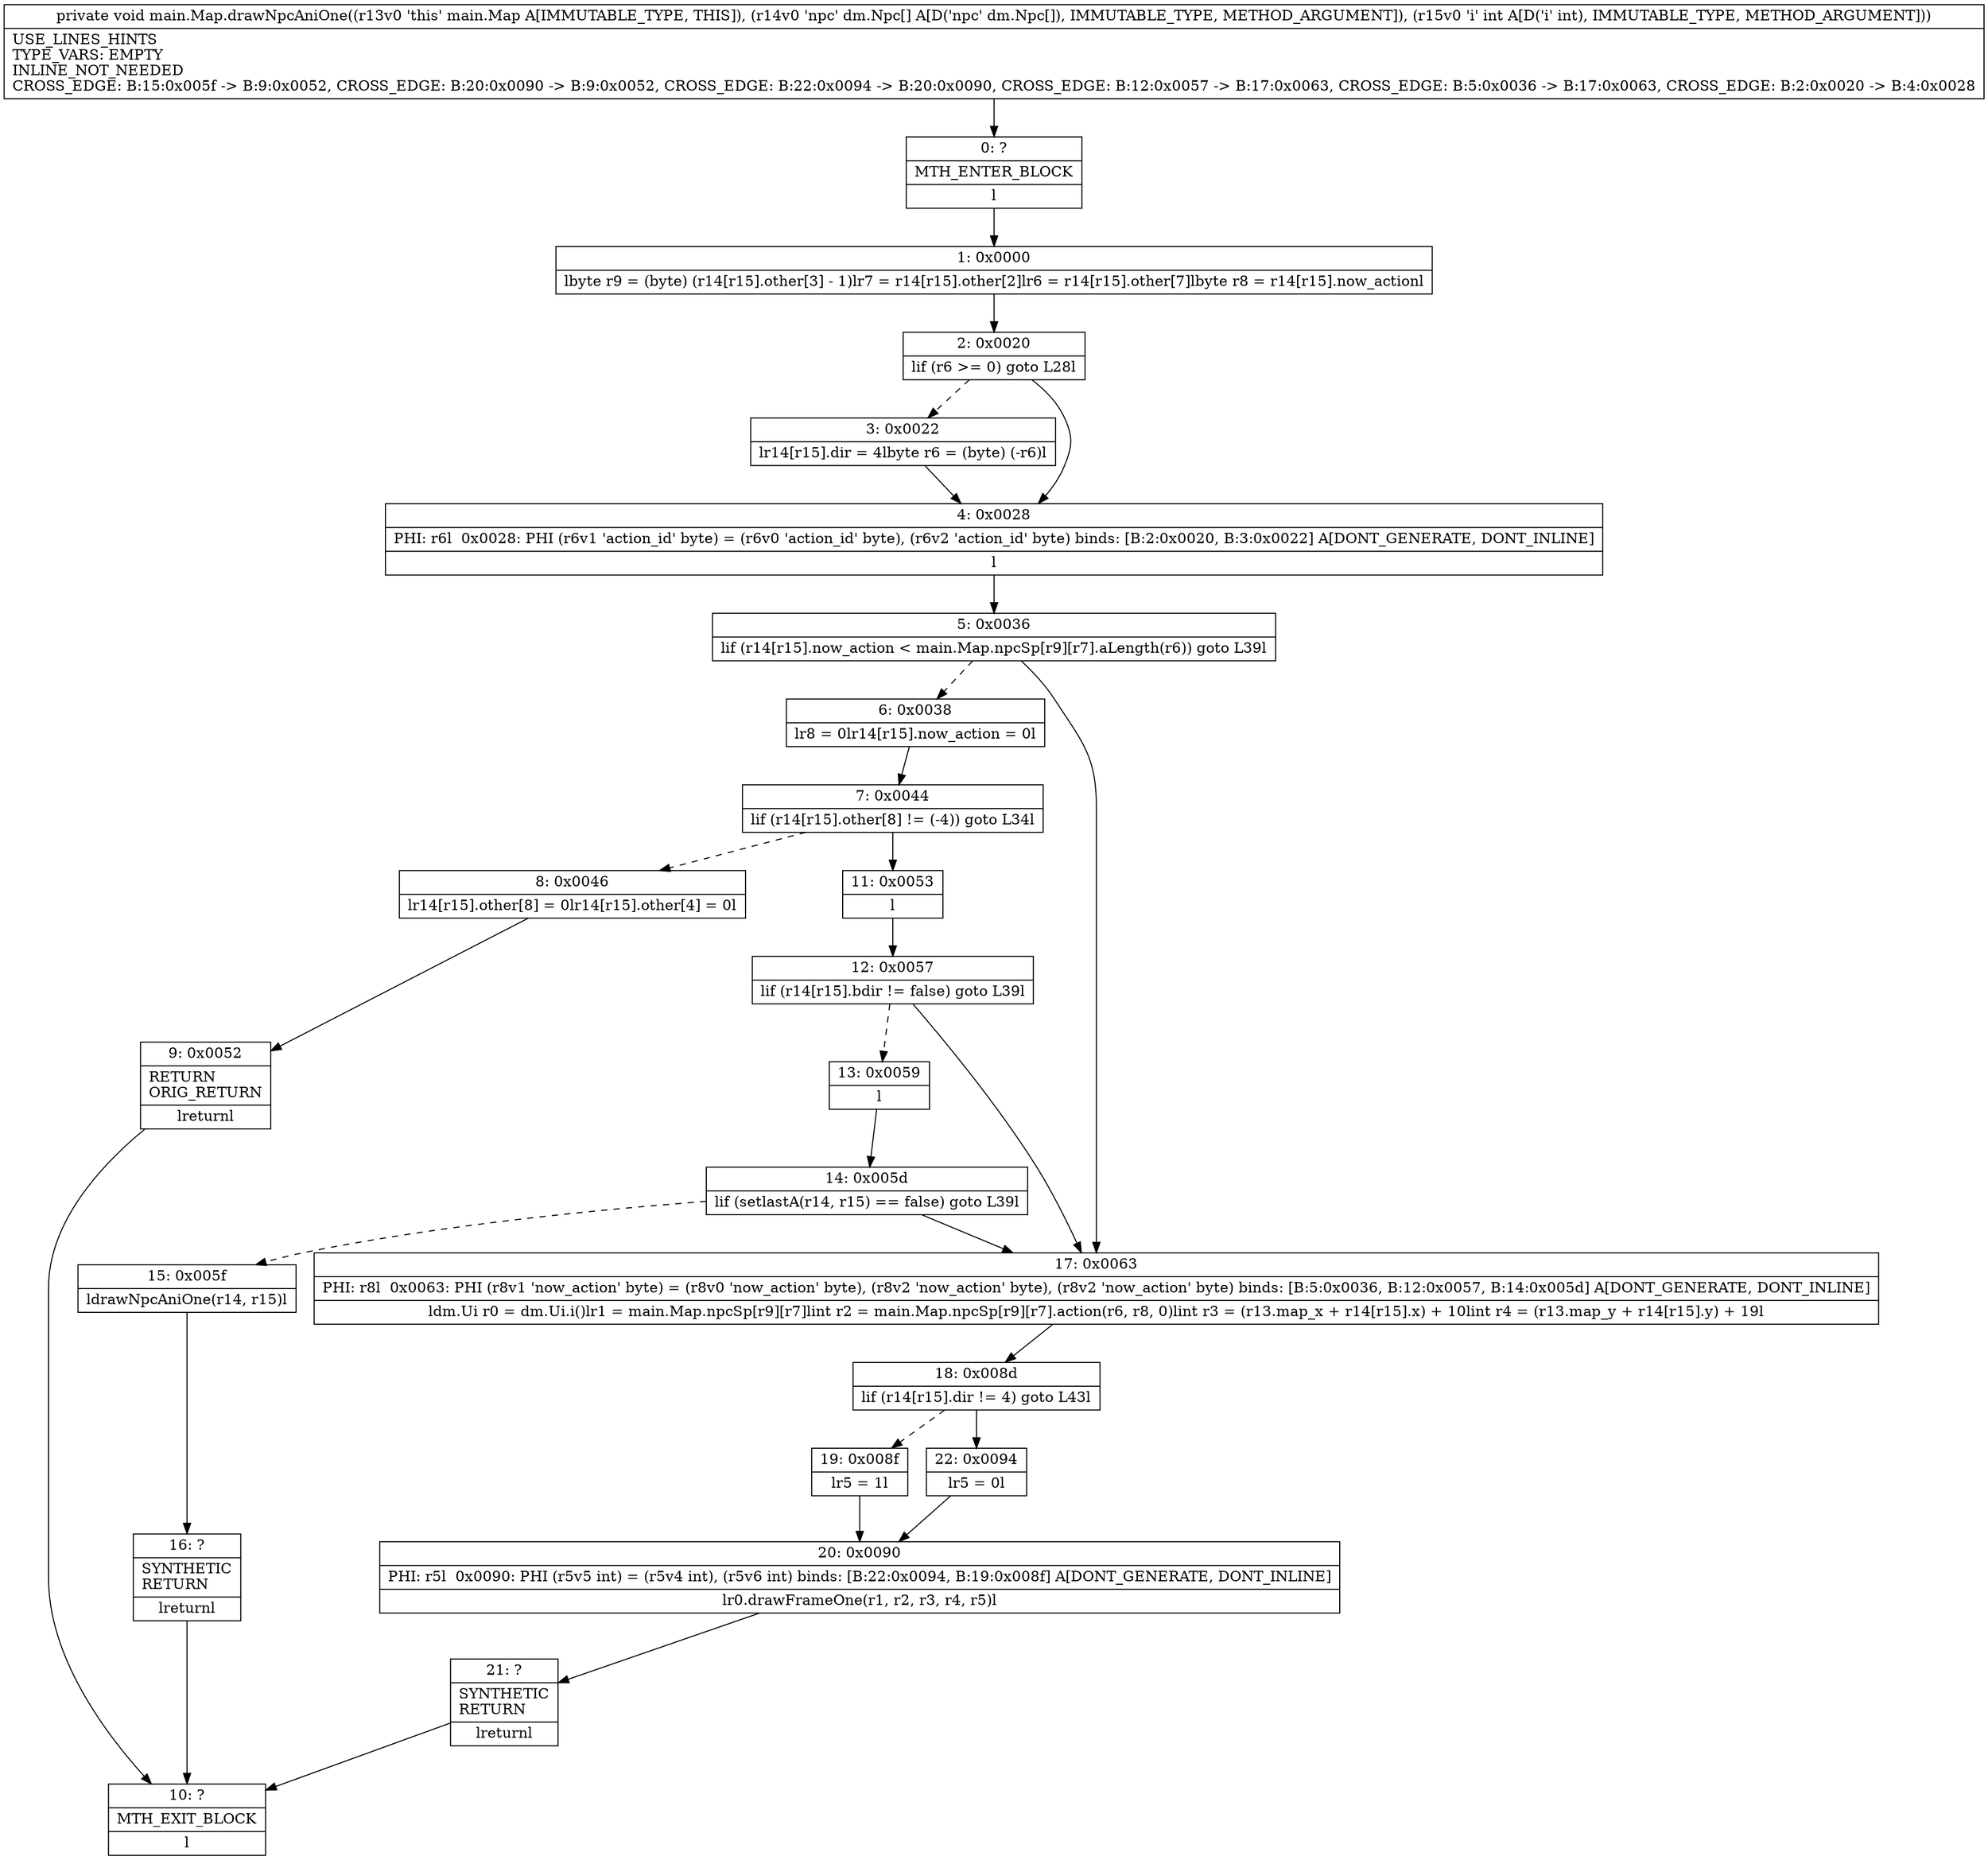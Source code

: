 digraph "CFG formain.Map.drawNpcAniOne([Ldm\/Npc;I)V" {
Node_0 [shape=record,label="{0\:\ ?|MTH_ENTER_BLOCK\l|l}"];
Node_1 [shape=record,label="{1\:\ 0x0000|lbyte r9 = (byte) (r14[r15].other[3] \- 1)lr7 = r14[r15].other[2]lr6 = r14[r15].other[7]lbyte r8 = r14[r15].now_actionl}"];
Node_2 [shape=record,label="{2\:\ 0x0020|lif (r6 \>= 0) goto L28l}"];
Node_3 [shape=record,label="{3\:\ 0x0022|lr14[r15].dir = 4lbyte r6 = (byte) (\-r6)l}"];
Node_4 [shape=record,label="{4\:\ 0x0028|PHI: r6l  0x0028: PHI (r6v1 'action_id' byte) = (r6v0 'action_id' byte), (r6v2 'action_id' byte) binds: [B:2:0x0020, B:3:0x0022] A[DONT_GENERATE, DONT_INLINE]\l|l}"];
Node_5 [shape=record,label="{5\:\ 0x0036|lif (r14[r15].now_action \< main.Map.npcSp[r9][r7].aLength(r6)) goto L39l}"];
Node_6 [shape=record,label="{6\:\ 0x0038|lr8 = 0lr14[r15].now_action = 0l}"];
Node_7 [shape=record,label="{7\:\ 0x0044|lif (r14[r15].other[8] != (\-4)) goto L34l}"];
Node_8 [shape=record,label="{8\:\ 0x0046|lr14[r15].other[8] = 0lr14[r15].other[4] = 0l}"];
Node_9 [shape=record,label="{9\:\ 0x0052|RETURN\lORIG_RETURN\l|lreturnl}"];
Node_10 [shape=record,label="{10\:\ ?|MTH_EXIT_BLOCK\l|l}"];
Node_11 [shape=record,label="{11\:\ 0x0053|l}"];
Node_12 [shape=record,label="{12\:\ 0x0057|lif (r14[r15].bdir != false) goto L39l}"];
Node_13 [shape=record,label="{13\:\ 0x0059|l}"];
Node_14 [shape=record,label="{14\:\ 0x005d|lif (setlastA(r14, r15) == false) goto L39l}"];
Node_15 [shape=record,label="{15\:\ 0x005f|ldrawNpcAniOne(r14, r15)l}"];
Node_16 [shape=record,label="{16\:\ ?|SYNTHETIC\lRETURN\l|lreturnl}"];
Node_17 [shape=record,label="{17\:\ 0x0063|PHI: r8l  0x0063: PHI (r8v1 'now_action' byte) = (r8v0 'now_action' byte), (r8v2 'now_action' byte), (r8v2 'now_action' byte) binds: [B:5:0x0036, B:12:0x0057, B:14:0x005d] A[DONT_GENERATE, DONT_INLINE]\l|ldm.Ui r0 = dm.Ui.i()lr1 = main.Map.npcSp[r9][r7]lint r2 = main.Map.npcSp[r9][r7].action(r6, r8, 0)lint r3 = (r13.map_x + r14[r15].x) + 10lint r4 = (r13.map_y + r14[r15].y) + 19l}"];
Node_18 [shape=record,label="{18\:\ 0x008d|lif (r14[r15].dir != 4) goto L43l}"];
Node_19 [shape=record,label="{19\:\ 0x008f|lr5 = 1l}"];
Node_20 [shape=record,label="{20\:\ 0x0090|PHI: r5l  0x0090: PHI (r5v5 int) = (r5v4 int), (r5v6 int) binds: [B:22:0x0094, B:19:0x008f] A[DONT_GENERATE, DONT_INLINE]\l|lr0.drawFrameOne(r1, r2, r3, r4, r5)l}"];
Node_21 [shape=record,label="{21\:\ ?|SYNTHETIC\lRETURN\l|lreturnl}"];
Node_22 [shape=record,label="{22\:\ 0x0094|lr5 = 0l}"];
MethodNode[shape=record,label="{private void main.Map.drawNpcAniOne((r13v0 'this' main.Map A[IMMUTABLE_TYPE, THIS]), (r14v0 'npc' dm.Npc[] A[D('npc' dm.Npc[]), IMMUTABLE_TYPE, METHOD_ARGUMENT]), (r15v0 'i' int A[D('i' int), IMMUTABLE_TYPE, METHOD_ARGUMENT]))  | USE_LINES_HINTS\lTYPE_VARS: EMPTY\lINLINE_NOT_NEEDED\lCROSS_EDGE: B:15:0x005f \-\> B:9:0x0052, CROSS_EDGE: B:20:0x0090 \-\> B:9:0x0052, CROSS_EDGE: B:22:0x0094 \-\> B:20:0x0090, CROSS_EDGE: B:12:0x0057 \-\> B:17:0x0063, CROSS_EDGE: B:5:0x0036 \-\> B:17:0x0063, CROSS_EDGE: B:2:0x0020 \-\> B:4:0x0028\l}"];
MethodNode -> Node_0;
Node_0 -> Node_1;
Node_1 -> Node_2;
Node_2 -> Node_3[style=dashed];
Node_2 -> Node_4;
Node_3 -> Node_4;
Node_4 -> Node_5;
Node_5 -> Node_6[style=dashed];
Node_5 -> Node_17;
Node_6 -> Node_7;
Node_7 -> Node_8[style=dashed];
Node_7 -> Node_11;
Node_8 -> Node_9;
Node_9 -> Node_10;
Node_11 -> Node_12;
Node_12 -> Node_13[style=dashed];
Node_12 -> Node_17;
Node_13 -> Node_14;
Node_14 -> Node_15[style=dashed];
Node_14 -> Node_17;
Node_15 -> Node_16;
Node_16 -> Node_10;
Node_17 -> Node_18;
Node_18 -> Node_19[style=dashed];
Node_18 -> Node_22;
Node_19 -> Node_20;
Node_20 -> Node_21;
Node_21 -> Node_10;
Node_22 -> Node_20;
}

